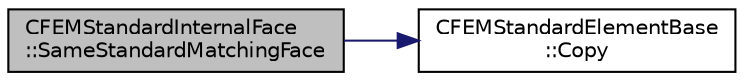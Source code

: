 digraph "CFEMStandardInternalFace::SameStandardMatchingFace"
{
  edge [fontname="Helvetica",fontsize="10",labelfontname="Helvetica",labelfontsize="10"];
  node [fontname="Helvetica",fontsize="10",shape=record];
  rankdir="LR";
  Node131 [label="CFEMStandardInternalFace\l::SameStandardMatchingFace",height=0.2,width=0.4,color="black", fillcolor="grey75", style="filled", fontcolor="black"];
  Node131 -> Node132 [color="midnightblue",fontsize="10",style="solid",fontname="Helvetica"];
  Node132 [label="CFEMStandardElementBase\l::Copy",height=0.2,width=0.4,color="black", fillcolor="white", style="filled",URL="$class_c_f_e_m_standard_element_base.html#a16e32741ff913f24f3513dc08804e816",tooltip="Function, which copies the data of the given object into the current object. "];
}
